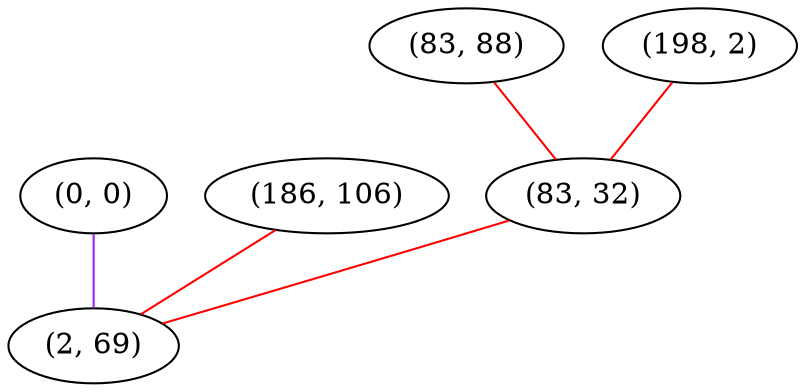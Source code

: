 graph "" {
"(0, 0)";
"(83, 88)";
"(198, 2)";
"(186, 106)";
"(83, 32)";
"(2, 69)";
"(0, 0)" -- "(2, 69)"  [color=purple, key=0, weight=4];
"(83, 88)" -- "(83, 32)"  [color=red, key=0, weight=1];
"(198, 2)" -- "(83, 32)"  [color=red, key=0, weight=1];
"(186, 106)" -- "(2, 69)"  [color=red, key=0, weight=1];
"(83, 32)" -- "(2, 69)"  [color=red, key=0, weight=1];
}
